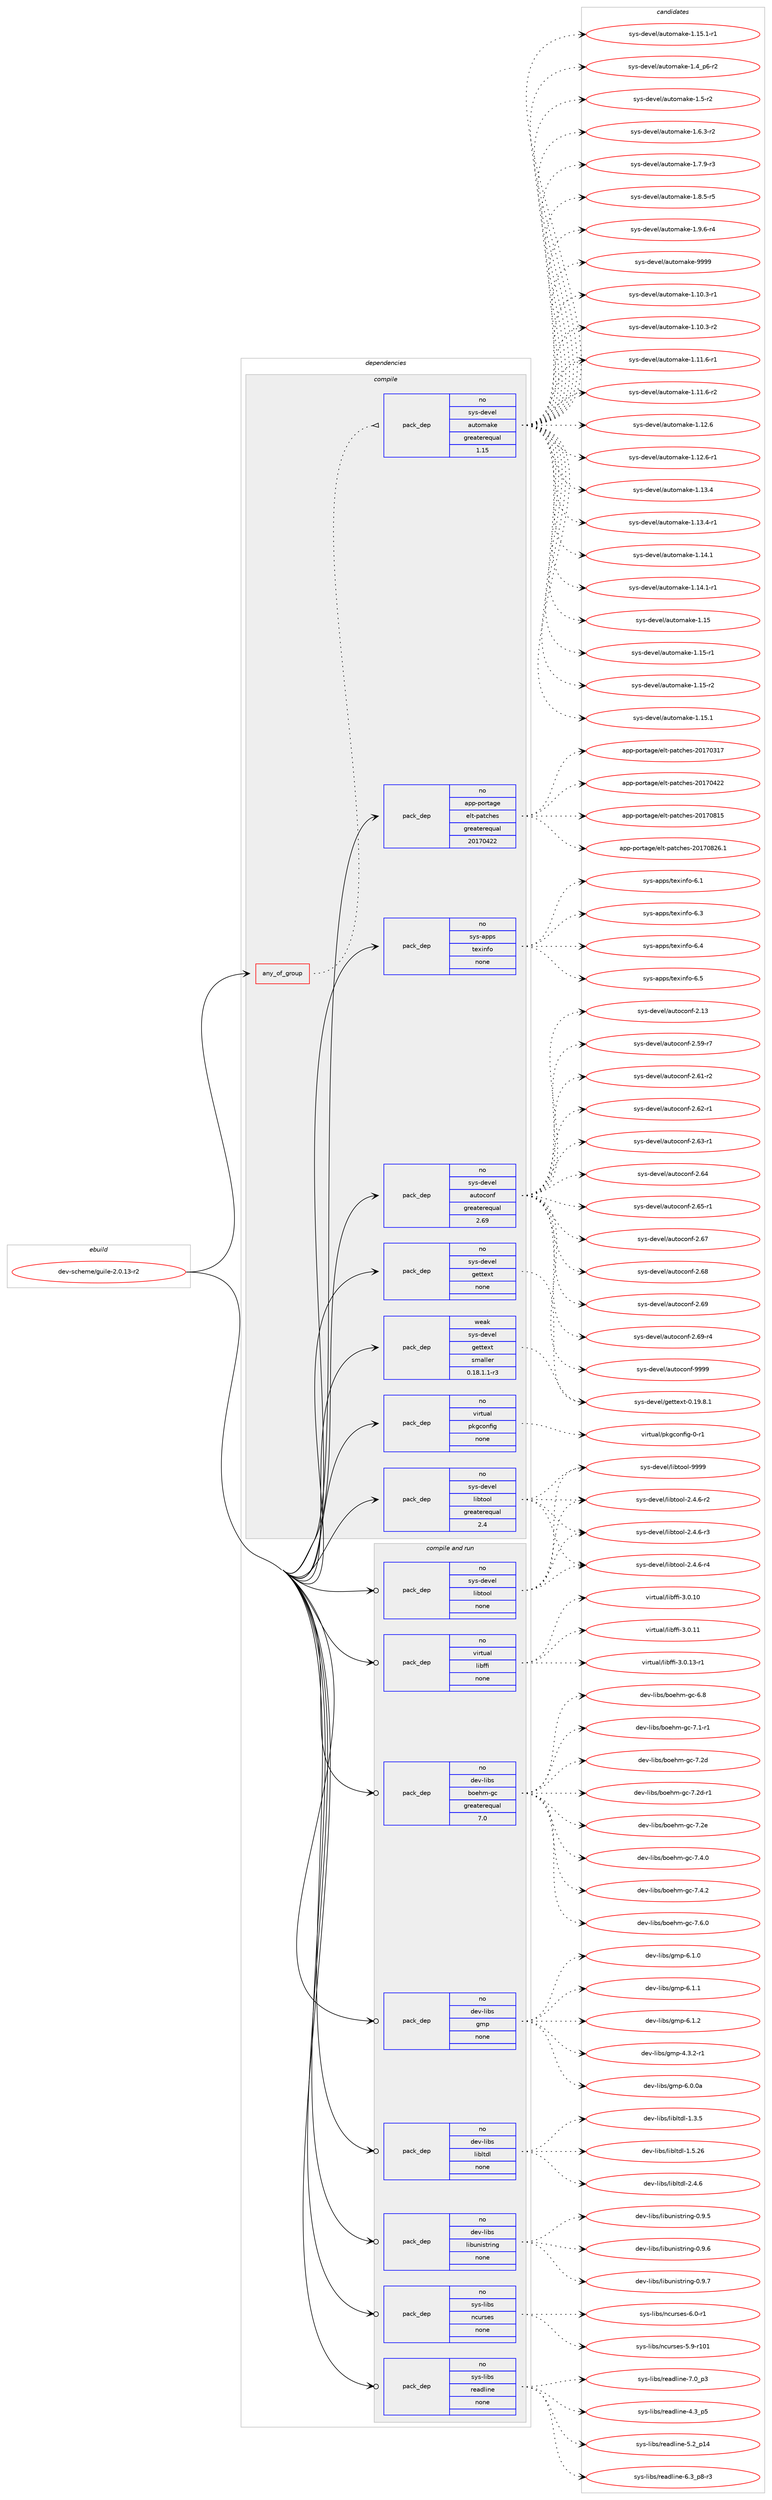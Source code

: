 digraph prolog {

# *************
# Graph options
# *************

newrank=true;
concentrate=true;
compound=true;
graph [rankdir=LR,fontname=Helvetica,fontsize=10,ranksep=1.5];#, ranksep=2.5, nodesep=0.2];
edge  [arrowhead=vee];
node  [fontname=Helvetica,fontsize=10];

# **********
# The ebuild
# **********

subgraph cluster_leftcol {
color=gray;
rank=same;
label=<<i>ebuild</i>>;
id [label="dev-scheme/guile-2.0.13-r2", color=red, width=4, href="../dev-scheme/guile-2.0.13-r2.svg"];
}

# ****************
# The dependencies
# ****************

subgraph cluster_midcol {
color=gray;
label=<<i>dependencies</i>>;
subgraph cluster_compile {
fillcolor="#eeeeee";
style=filled;
label=<<i>compile</i>>;
subgraph any4092 {
dependency278870 [label=<<TABLE BORDER="0" CELLBORDER="1" CELLSPACING="0" CELLPADDING="4"><TR><TD CELLPADDING="10">any_of_group</TD></TR></TABLE>>, shape=none, color=red];subgraph pack197693 {
dependency278871 [label=<<TABLE BORDER="0" CELLBORDER="1" CELLSPACING="0" CELLPADDING="4" WIDTH="220"><TR><TD ROWSPAN="6" CELLPADDING="30">pack_dep</TD></TR><TR><TD WIDTH="110">no</TD></TR><TR><TD>sys-devel</TD></TR><TR><TD>automake</TD></TR><TR><TD>greaterequal</TD></TR><TR><TD>1.15</TD></TR></TABLE>>, shape=none, color=blue];
}
dependency278870:e -> dependency278871:w [weight=20,style="dotted",arrowhead="oinv"];
}
id:e -> dependency278870:w [weight=20,style="solid",arrowhead="vee"];
subgraph pack197694 {
dependency278872 [label=<<TABLE BORDER="0" CELLBORDER="1" CELLSPACING="0" CELLPADDING="4" WIDTH="220"><TR><TD ROWSPAN="6" CELLPADDING="30">pack_dep</TD></TR><TR><TD WIDTH="110">no</TD></TR><TR><TD>app-portage</TD></TR><TR><TD>elt-patches</TD></TR><TR><TD>greaterequal</TD></TR><TR><TD>20170422</TD></TR></TABLE>>, shape=none, color=blue];
}
id:e -> dependency278872:w [weight=20,style="solid",arrowhead="vee"];
subgraph pack197695 {
dependency278873 [label=<<TABLE BORDER="0" CELLBORDER="1" CELLSPACING="0" CELLPADDING="4" WIDTH="220"><TR><TD ROWSPAN="6" CELLPADDING="30">pack_dep</TD></TR><TR><TD WIDTH="110">no</TD></TR><TR><TD>sys-apps</TD></TR><TR><TD>texinfo</TD></TR><TR><TD>none</TD></TR><TR><TD></TD></TR></TABLE>>, shape=none, color=blue];
}
id:e -> dependency278873:w [weight=20,style="solid",arrowhead="vee"];
subgraph pack197696 {
dependency278874 [label=<<TABLE BORDER="0" CELLBORDER="1" CELLSPACING="0" CELLPADDING="4" WIDTH="220"><TR><TD ROWSPAN="6" CELLPADDING="30">pack_dep</TD></TR><TR><TD WIDTH="110">no</TD></TR><TR><TD>sys-devel</TD></TR><TR><TD>autoconf</TD></TR><TR><TD>greaterequal</TD></TR><TR><TD>2.69</TD></TR></TABLE>>, shape=none, color=blue];
}
id:e -> dependency278874:w [weight=20,style="solid",arrowhead="vee"];
subgraph pack197697 {
dependency278875 [label=<<TABLE BORDER="0" CELLBORDER="1" CELLSPACING="0" CELLPADDING="4" WIDTH="220"><TR><TD ROWSPAN="6" CELLPADDING="30">pack_dep</TD></TR><TR><TD WIDTH="110">no</TD></TR><TR><TD>sys-devel</TD></TR><TR><TD>gettext</TD></TR><TR><TD>none</TD></TR><TR><TD></TD></TR></TABLE>>, shape=none, color=blue];
}
id:e -> dependency278875:w [weight=20,style="solid",arrowhead="vee"];
subgraph pack197698 {
dependency278876 [label=<<TABLE BORDER="0" CELLBORDER="1" CELLSPACING="0" CELLPADDING="4" WIDTH="220"><TR><TD ROWSPAN="6" CELLPADDING="30">pack_dep</TD></TR><TR><TD WIDTH="110">no</TD></TR><TR><TD>sys-devel</TD></TR><TR><TD>libtool</TD></TR><TR><TD>greaterequal</TD></TR><TR><TD>2.4</TD></TR></TABLE>>, shape=none, color=blue];
}
id:e -> dependency278876:w [weight=20,style="solid",arrowhead="vee"];
subgraph pack197699 {
dependency278877 [label=<<TABLE BORDER="0" CELLBORDER="1" CELLSPACING="0" CELLPADDING="4" WIDTH="220"><TR><TD ROWSPAN="6" CELLPADDING="30">pack_dep</TD></TR><TR><TD WIDTH="110">no</TD></TR><TR><TD>virtual</TD></TR><TR><TD>pkgconfig</TD></TR><TR><TD>none</TD></TR><TR><TD></TD></TR></TABLE>>, shape=none, color=blue];
}
id:e -> dependency278877:w [weight=20,style="solid",arrowhead="vee"];
subgraph pack197700 {
dependency278878 [label=<<TABLE BORDER="0" CELLBORDER="1" CELLSPACING="0" CELLPADDING="4" WIDTH="220"><TR><TD ROWSPAN="6" CELLPADDING="30">pack_dep</TD></TR><TR><TD WIDTH="110">weak</TD></TR><TR><TD>sys-devel</TD></TR><TR><TD>gettext</TD></TR><TR><TD>smaller</TD></TR><TR><TD>0.18.1.1-r3</TD></TR></TABLE>>, shape=none, color=blue];
}
id:e -> dependency278878:w [weight=20,style="solid",arrowhead="vee"];
}
subgraph cluster_compileandrun {
fillcolor="#eeeeee";
style=filled;
label=<<i>compile and run</i>>;
subgraph pack197701 {
dependency278879 [label=<<TABLE BORDER="0" CELLBORDER="1" CELLSPACING="0" CELLPADDING="4" WIDTH="220"><TR><TD ROWSPAN="6" CELLPADDING="30">pack_dep</TD></TR><TR><TD WIDTH="110">no</TD></TR><TR><TD>dev-libs</TD></TR><TR><TD>boehm-gc</TD></TR><TR><TD>greaterequal</TD></TR><TR><TD>7.0</TD></TR></TABLE>>, shape=none, color=blue];
}
id:e -> dependency278879:w [weight=20,style="solid",arrowhead="odotvee"];
subgraph pack197702 {
dependency278880 [label=<<TABLE BORDER="0" CELLBORDER="1" CELLSPACING="0" CELLPADDING="4" WIDTH="220"><TR><TD ROWSPAN="6" CELLPADDING="30">pack_dep</TD></TR><TR><TD WIDTH="110">no</TD></TR><TR><TD>dev-libs</TD></TR><TR><TD>gmp</TD></TR><TR><TD>none</TD></TR><TR><TD></TD></TR></TABLE>>, shape=none, color=blue];
}
id:e -> dependency278880:w [weight=20,style="solid",arrowhead="odotvee"];
subgraph pack197703 {
dependency278881 [label=<<TABLE BORDER="0" CELLBORDER="1" CELLSPACING="0" CELLPADDING="4" WIDTH="220"><TR><TD ROWSPAN="6" CELLPADDING="30">pack_dep</TD></TR><TR><TD WIDTH="110">no</TD></TR><TR><TD>dev-libs</TD></TR><TR><TD>libltdl</TD></TR><TR><TD>none</TD></TR><TR><TD></TD></TR></TABLE>>, shape=none, color=blue];
}
id:e -> dependency278881:w [weight=20,style="solid",arrowhead="odotvee"];
subgraph pack197704 {
dependency278882 [label=<<TABLE BORDER="0" CELLBORDER="1" CELLSPACING="0" CELLPADDING="4" WIDTH="220"><TR><TD ROWSPAN="6" CELLPADDING="30">pack_dep</TD></TR><TR><TD WIDTH="110">no</TD></TR><TR><TD>dev-libs</TD></TR><TR><TD>libunistring</TD></TR><TR><TD>none</TD></TR><TR><TD></TD></TR></TABLE>>, shape=none, color=blue];
}
id:e -> dependency278882:w [weight=20,style="solid",arrowhead="odotvee"];
subgraph pack197705 {
dependency278883 [label=<<TABLE BORDER="0" CELLBORDER="1" CELLSPACING="0" CELLPADDING="4" WIDTH="220"><TR><TD ROWSPAN="6" CELLPADDING="30">pack_dep</TD></TR><TR><TD WIDTH="110">no</TD></TR><TR><TD>sys-devel</TD></TR><TR><TD>libtool</TD></TR><TR><TD>none</TD></TR><TR><TD></TD></TR></TABLE>>, shape=none, color=blue];
}
id:e -> dependency278883:w [weight=20,style="solid",arrowhead="odotvee"];
subgraph pack197706 {
dependency278884 [label=<<TABLE BORDER="0" CELLBORDER="1" CELLSPACING="0" CELLPADDING="4" WIDTH="220"><TR><TD ROWSPAN="6" CELLPADDING="30">pack_dep</TD></TR><TR><TD WIDTH="110">no</TD></TR><TR><TD>sys-libs</TD></TR><TR><TD>ncurses</TD></TR><TR><TD>none</TD></TR><TR><TD></TD></TR></TABLE>>, shape=none, color=blue];
}
id:e -> dependency278884:w [weight=20,style="solid",arrowhead="odotvee"];
subgraph pack197707 {
dependency278885 [label=<<TABLE BORDER="0" CELLBORDER="1" CELLSPACING="0" CELLPADDING="4" WIDTH="220"><TR><TD ROWSPAN="6" CELLPADDING="30">pack_dep</TD></TR><TR><TD WIDTH="110">no</TD></TR><TR><TD>sys-libs</TD></TR><TR><TD>readline</TD></TR><TR><TD>none</TD></TR><TR><TD></TD></TR></TABLE>>, shape=none, color=blue];
}
id:e -> dependency278885:w [weight=20,style="solid",arrowhead="odotvee"];
subgraph pack197708 {
dependency278886 [label=<<TABLE BORDER="0" CELLBORDER="1" CELLSPACING="0" CELLPADDING="4" WIDTH="220"><TR><TD ROWSPAN="6" CELLPADDING="30">pack_dep</TD></TR><TR><TD WIDTH="110">no</TD></TR><TR><TD>virtual</TD></TR><TR><TD>libffi</TD></TR><TR><TD>none</TD></TR><TR><TD></TD></TR></TABLE>>, shape=none, color=blue];
}
id:e -> dependency278886:w [weight=20,style="solid",arrowhead="odotvee"];
}
subgraph cluster_run {
fillcolor="#eeeeee";
style=filled;
label=<<i>run</i>>;
}
}

# **************
# The candidates
# **************

subgraph cluster_choices {
rank=same;
color=gray;
label=<<i>candidates</i>>;

subgraph choice197693 {
color=black;
nodesep=1;
choice11512111545100101118101108479711711611110997107101454946494846514511449 [label="sys-devel/automake-1.10.3-r1", color=red, width=4,href="../sys-devel/automake-1.10.3-r1.svg"];
choice11512111545100101118101108479711711611110997107101454946494846514511450 [label="sys-devel/automake-1.10.3-r2", color=red, width=4,href="../sys-devel/automake-1.10.3-r2.svg"];
choice11512111545100101118101108479711711611110997107101454946494946544511449 [label="sys-devel/automake-1.11.6-r1", color=red, width=4,href="../sys-devel/automake-1.11.6-r1.svg"];
choice11512111545100101118101108479711711611110997107101454946494946544511450 [label="sys-devel/automake-1.11.6-r2", color=red, width=4,href="../sys-devel/automake-1.11.6-r2.svg"];
choice1151211154510010111810110847971171161111099710710145494649504654 [label="sys-devel/automake-1.12.6", color=red, width=4,href="../sys-devel/automake-1.12.6.svg"];
choice11512111545100101118101108479711711611110997107101454946495046544511449 [label="sys-devel/automake-1.12.6-r1", color=red, width=4,href="../sys-devel/automake-1.12.6-r1.svg"];
choice1151211154510010111810110847971171161111099710710145494649514652 [label="sys-devel/automake-1.13.4", color=red, width=4,href="../sys-devel/automake-1.13.4.svg"];
choice11512111545100101118101108479711711611110997107101454946495146524511449 [label="sys-devel/automake-1.13.4-r1", color=red, width=4,href="../sys-devel/automake-1.13.4-r1.svg"];
choice1151211154510010111810110847971171161111099710710145494649524649 [label="sys-devel/automake-1.14.1", color=red, width=4,href="../sys-devel/automake-1.14.1.svg"];
choice11512111545100101118101108479711711611110997107101454946495246494511449 [label="sys-devel/automake-1.14.1-r1", color=red, width=4,href="../sys-devel/automake-1.14.1-r1.svg"];
choice115121115451001011181011084797117116111109971071014549464953 [label="sys-devel/automake-1.15", color=red, width=4,href="../sys-devel/automake-1.15.svg"];
choice1151211154510010111810110847971171161111099710710145494649534511449 [label="sys-devel/automake-1.15-r1", color=red, width=4,href="../sys-devel/automake-1.15-r1.svg"];
choice1151211154510010111810110847971171161111099710710145494649534511450 [label="sys-devel/automake-1.15-r2", color=red, width=4,href="../sys-devel/automake-1.15-r2.svg"];
choice1151211154510010111810110847971171161111099710710145494649534649 [label="sys-devel/automake-1.15.1", color=red, width=4,href="../sys-devel/automake-1.15.1.svg"];
choice11512111545100101118101108479711711611110997107101454946495346494511449 [label="sys-devel/automake-1.15.1-r1", color=red, width=4,href="../sys-devel/automake-1.15.1-r1.svg"];
choice115121115451001011181011084797117116111109971071014549465295112544511450 [label="sys-devel/automake-1.4_p6-r2", color=red, width=4,href="../sys-devel/automake-1.4_p6-r2.svg"];
choice11512111545100101118101108479711711611110997107101454946534511450 [label="sys-devel/automake-1.5-r2", color=red, width=4,href="../sys-devel/automake-1.5-r2.svg"];
choice115121115451001011181011084797117116111109971071014549465446514511450 [label="sys-devel/automake-1.6.3-r2", color=red, width=4,href="../sys-devel/automake-1.6.3-r2.svg"];
choice115121115451001011181011084797117116111109971071014549465546574511451 [label="sys-devel/automake-1.7.9-r3", color=red, width=4,href="../sys-devel/automake-1.7.9-r3.svg"];
choice115121115451001011181011084797117116111109971071014549465646534511453 [label="sys-devel/automake-1.8.5-r5", color=red, width=4,href="../sys-devel/automake-1.8.5-r5.svg"];
choice115121115451001011181011084797117116111109971071014549465746544511452 [label="sys-devel/automake-1.9.6-r4", color=red, width=4,href="../sys-devel/automake-1.9.6-r4.svg"];
choice115121115451001011181011084797117116111109971071014557575757 [label="sys-devel/automake-9999", color=red, width=4,href="../sys-devel/automake-9999.svg"];
dependency278871:e -> choice11512111545100101118101108479711711611110997107101454946494846514511449:w [style=dotted,weight="100"];
dependency278871:e -> choice11512111545100101118101108479711711611110997107101454946494846514511450:w [style=dotted,weight="100"];
dependency278871:e -> choice11512111545100101118101108479711711611110997107101454946494946544511449:w [style=dotted,weight="100"];
dependency278871:e -> choice11512111545100101118101108479711711611110997107101454946494946544511450:w [style=dotted,weight="100"];
dependency278871:e -> choice1151211154510010111810110847971171161111099710710145494649504654:w [style=dotted,weight="100"];
dependency278871:e -> choice11512111545100101118101108479711711611110997107101454946495046544511449:w [style=dotted,weight="100"];
dependency278871:e -> choice1151211154510010111810110847971171161111099710710145494649514652:w [style=dotted,weight="100"];
dependency278871:e -> choice11512111545100101118101108479711711611110997107101454946495146524511449:w [style=dotted,weight="100"];
dependency278871:e -> choice1151211154510010111810110847971171161111099710710145494649524649:w [style=dotted,weight="100"];
dependency278871:e -> choice11512111545100101118101108479711711611110997107101454946495246494511449:w [style=dotted,weight="100"];
dependency278871:e -> choice115121115451001011181011084797117116111109971071014549464953:w [style=dotted,weight="100"];
dependency278871:e -> choice1151211154510010111810110847971171161111099710710145494649534511449:w [style=dotted,weight="100"];
dependency278871:e -> choice1151211154510010111810110847971171161111099710710145494649534511450:w [style=dotted,weight="100"];
dependency278871:e -> choice1151211154510010111810110847971171161111099710710145494649534649:w [style=dotted,weight="100"];
dependency278871:e -> choice11512111545100101118101108479711711611110997107101454946495346494511449:w [style=dotted,weight="100"];
dependency278871:e -> choice115121115451001011181011084797117116111109971071014549465295112544511450:w [style=dotted,weight="100"];
dependency278871:e -> choice11512111545100101118101108479711711611110997107101454946534511450:w [style=dotted,weight="100"];
dependency278871:e -> choice115121115451001011181011084797117116111109971071014549465446514511450:w [style=dotted,weight="100"];
dependency278871:e -> choice115121115451001011181011084797117116111109971071014549465546574511451:w [style=dotted,weight="100"];
dependency278871:e -> choice115121115451001011181011084797117116111109971071014549465646534511453:w [style=dotted,weight="100"];
dependency278871:e -> choice115121115451001011181011084797117116111109971071014549465746544511452:w [style=dotted,weight="100"];
dependency278871:e -> choice115121115451001011181011084797117116111109971071014557575757:w [style=dotted,weight="100"];
}
subgraph choice197694 {
color=black;
nodesep=1;
choice97112112451121111141169710310147101108116451129711699104101115455048495548514955 [label="app-portage/elt-patches-20170317", color=red, width=4,href="../app-portage/elt-patches-20170317.svg"];
choice97112112451121111141169710310147101108116451129711699104101115455048495548525050 [label="app-portage/elt-patches-20170422", color=red, width=4,href="../app-portage/elt-patches-20170422.svg"];
choice97112112451121111141169710310147101108116451129711699104101115455048495548564953 [label="app-portage/elt-patches-20170815", color=red, width=4,href="../app-portage/elt-patches-20170815.svg"];
choice971121124511211111411697103101471011081164511297116991041011154550484955485650544649 [label="app-portage/elt-patches-20170826.1", color=red, width=4,href="../app-portage/elt-patches-20170826.1.svg"];
dependency278872:e -> choice97112112451121111141169710310147101108116451129711699104101115455048495548514955:w [style=dotted,weight="100"];
dependency278872:e -> choice97112112451121111141169710310147101108116451129711699104101115455048495548525050:w [style=dotted,weight="100"];
dependency278872:e -> choice97112112451121111141169710310147101108116451129711699104101115455048495548564953:w [style=dotted,weight="100"];
dependency278872:e -> choice971121124511211111411697103101471011081164511297116991041011154550484955485650544649:w [style=dotted,weight="100"];
}
subgraph choice197695 {
color=black;
nodesep=1;
choice11512111545971121121154711610112010511010211145544649 [label="sys-apps/texinfo-6.1", color=red, width=4,href="../sys-apps/texinfo-6.1.svg"];
choice11512111545971121121154711610112010511010211145544651 [label="sys-apps/texinfo-6.3", color=red, width=4,href="../sys-apps/texinfo-6.3.svg"];
choice11512111545971121121154711610112010511010211145544652 [label="sys-apps/texinfo-6.4", color=red, width=4,href="../sys-apps/texinfo-6.4.svg"];
choice11512111545971121121154711610112010511010211145544653 [label="sys-apps/texinfo-6.5", color=red, width=4,href="../sys-apps/texinfo-6.5.svg"];
dependency278873:e -> choice11512111545971121121154711610112010511010211145544649:w [style=dotted,weight="100"];
dependency278873:e -> choice11512111545971121121154711610112010511010211145544651:w [style=dotted,weight="100"];
dependency278873:e -> choice11512111545971121121154711610112010511010211145544652:w [style=dotted,weight="100"];
dependency278873:e -> choice11512111545971121121154711610112010511010211145544653:w [style=dotted,weight="100"];
}
subgraph choice197696 {
color=black;
nodesep=1;
choice115121115451001011181011084797117116111991111101024550464951 [label="sys-devel/autoconf-2.13", color=red, width=4,href="../sys-devel/autoconf-2.13.svg"];
choice1151211154510010111810110847971171161119911111010245504653574511455 [label="sys-devel/autoconf-2.59-r7", color=red, width=4,href="../sys-devel/autoconf-2.59-r7.svg"];
choice1151211154510010111810110847971171161119911111010245504654494511450 [label="sys-devel/autoconf-2.61-r2", color=red, width=4,href="../sys-devel/autoconf-2.61-r2.svg"];
choice1151211154510010111810110847971171161119911111010245504654504511449 [label="sys-devel/autoconf-2.62-r1", color=red, width=4,href="../sys-devel/autoconf-2.62-r1.svg"];
choice1151211154510010111810110847971171161119911111010245504654514511449 [label="sys-devel/autoconf-2.63-r1", color=red, width=4,href="../sys-devel/autoconf-2.63-r1.svg"];
choice115121115451001011181011084797117116111991111101024550465452 [label="sys-devel/autoconf-2.64", color=red, width=4,href="../sys-devel/autoconf-2.64.svg"];
choice1151211154510010111810110847971171161119911111010245504654534511449 [label="sys-devel/autoconf-2.65-r1", color=red, width=4,href="../sys-devel/autoconf-2.65-r1.svg"];
choice115121115451001011181011084797117116111991111101024550465455 [label="sys-devel/autoconf-2.67", color=red, width=4,href="../sys-devel/autoconf-2.67.svg"];
choice115121115451001011181011084797117116111991111101024550465456 [label="sys-devel/autoconf-2.68", color=red, width=4,href="../sys-devel/autoconf-2.68.svg"];
choice115121115451001011181011084797117116111991111101024550465457 [label="sys-devel/autoconf-2.69", color=red, width=4,href="../sys-devel/autoconf-2.69.svg"];
choice1151211154510010111810110847971171161119911111010245504654574511452 [label="sys-devel/autoconf-2.69-r4", color=red, width=4,href="../sys-devel/autoconf-2.69-r4.svg"];
choice115121115451001011181011084797117116111991111101024557575757 [label="sys-devel/autoconf-9999", color=red, width=4,href="../sys-devel/autoconf-9999.svg"];
dependency278874:e -> choice115121115451001011181011084797117116111991111101024550464951:w [style=dotted,weight="100"];
dependency278874:e -> choice1151211154510010111810110847971171161119911111010245504653574511455:w [style=dotted,weight="100"];
dependency278874:e -> choice1151211154510010111810110847971171161119911111010245504654494511450:w [style=dotted,weight="100"];
dependency278874:e -> choice1151211154510010111810110847971171161119911111010245504654504511449:w [style=dotted,weight="100"];
dependency278874:e -> choice1151211154510010111810110847971171161119911111010245504654514511449:w [style=dotted,weight="100"];
dependency278874:e -> choice115121115451001011181011084797117116111991111101024550465452:w [style=dotted,weight="100"];
dependency278874:e -> choice1151211154510010111810110847971171161119911111010245504654534511449:w [style=dotted,weight="100"];
dependency278874:e -> choice115121115451001011181011084797117116111991111101024550465455:w [style=dotted,weight="100"];
dependency278874:e -> choice115121115451001011181011084797117116111991111101024550465456:w [style=dotted,weight="100"];
dependency278874:e -> choice115121115451001011181011084797117116111991111101024550465457:w [style=dotted,weight="100"];
dependency278874:e -> choice1151211154510010111810110847971171161119911111010245504654574511452:w [style=dotted,weight="100"];
dependency278874:e -> choice115121115451001011181011084797117116111991111101024557575757:w [style=dotted,weight="100"];
}
subgraph choice197697 {
color=black;
nodesep=1;
choice1151211154510010111810110847103101116116101120116454846495746564649 [label="sys-devel/gettext-0.19.8.1", color=red, width=4,href="../sys-devel/gettext-0.19.8.1.svg"];
dependency278875:e -> choice1151211154510010111810110847103101116116101120116454846495746564649:w [style=dotted,weight="100"];
}
subgraph choice197698 {
color=black;
nodesep=1;
choice1151211154510010111810110847108105981161111111084550465246544511450 [label="sys-devel/libtool-2.4.6-r2", color=red, width=4,href="../sys-devel/libtool-2.4.6-r2.svg"];
choice1151211154510010111810110847108105981161111111084550465246544511451 [label="sys-devel/libtool-2.4.6-r3", color=red, width=4,href="../sys-devel/libtool-2.4.6-r3.svg"];
choice1151211154510010111810110847108105981161111111084550465246544511452 [label="sys-devel/libtool-2.4.6-r4", color=red, width=4,href="../sys-devel/libtool-2.4.6-r4.svg"];
choice1151211154510010111810110847108105981161111111084557575757 [label="sys-devel/libtool-9999", color=red, width=4,href="../sys-devel/libtool-9999.svg"];
dependency278876:e -> choice1151211154510010111810110847108105981161111111084550465246544511450:w [style=dotted,weight="100"];
dependency278876:e -> choice1151211154510010111810110847108105981161111111084550465246544511451:w [style=dotted,weight="100"];
dependency278876:e -> choice1151211154510010111810110847108105981161111111084550465246544511452:w [style=dotted,weight="100"];
dependency278876:e -> choice1151211154510010111810110847108105981161111111084557575757:w [style=dotted,weight="100"];
}
subgraph choice197699 {
color=black;
nodesep=1;
choice11810511411611797108471121071039911111010210510345484511449 [label="virtual/pkgconfig-0-r1", color=red, width=4,href="../virtual/pkgconfig-0-r1.svg"];
dependency278877:e -> choice11810511411611797108471121071039911111010210510345484511449:w [style=dotted,weight="100"];
}
subgraph choice197700 {
color=black;
nodesep=1;
choice1151211154510010111810110847103101116116101120116454846495746564649 [label="sys-devel/gettext-0.19.8.1", color=red, width=4,href="../sys-devel/gettext-0.19.8.1.svg"];
dependency278878:e -> choice1151211154510010111810110847103101116116101120116454846495746564649:w [style=dotted,weight="100"];
}
subgraph choice197701 {
color=black;
nodesep=1;
choice10010111845108105981154798111101104109451039945544656 [label="dev-libs/boehm-gc-6.8", color=red, width=4,href="../dev-libs/boehm-gc-6.8.svg"];
choice100101118451081059811547981111011041094510399455546494511449 [label="dev-libs/boehm-gc-7.1-r1", color=red, width=4,href="../dev-libs/boehm-gc-7.1-r1.svg"];
choice10010111845108105981154798111101104109451039945554650100 [label="dev-libs/boehm-gc-7.2d", color=red, width=4,href="../dev-libs/boehm-gc-7.2d.svg"];
choice100101118451081059811547981111011041094510399455546501004511449 [label="dev-libs/boehm-gc-7.2d-r1", color=red, width=4,href="../dev-libs/boehm-gc-7.2d-r1.svg"];
choice10010111845108105981154798111101104109451039945554650101 [label="dev-libs/boehm-gc-7.2e", color=red, width=4,href="../dev-libs/boehm-gc-7.2e.svg"];
choice100101118451081059811547981111011041094510399455546524648 [label="dev-libs/boehm-gc-7.4.0", color=red, width=4,href="../dev-libs/boehm-gc-7.4.0.svg"];
choice100101118451081059811547981111011041094510399455546524650 [label="dev-libs/boehm-gc-7.4.2", color=red, width=4,href="../dev-libs/boehm-gc-7.4.2.svg"];
choice100101118451081059811547981111011041094510399455546544648 [label="dev-libs/boehm-gc-7.6.0", color=red, width=4,href="../dev-libs/boehm-gc-7.6.0.svg"];
dependency278879:e -> choice10010111845108105981154798111101104109451039945544656:w [style=dotted,weight="100"];
dependency278879:e -> choice100101118451081059811547981111011041094510399455546494511449:w [style=dotted,weight="100"];
dependency278879:e -> choice10010111845108105981154798111101104109451039945554650100:w [style=dotted,weight="100"];
dependency278879:e -> choice100101118451081059811547981111011041094510399455546501004511449:w [style=dotted,weight="100"];
dependency278879:e -> choice10010111845108105981154798111101104109451039945554650101:w [style=dotted,weight="100"];
dependency278879:e -> choice100101118451081059811547981111011041094510399455546524648:w [style=dotted,weight="100"];
dependency278879:e -> choice100101118451081059811547981111011041094510399455546524650:w [style=dotted,weight="100"];
dependency278879:e -> choice100101118451081059811547981111011041094510399455546544648:w [style=dotted,weight="100"];
}
subgraph choice197702 {
color=black;
nodesep=1;
choice1001011184510810598115471031091124552465146504511449 [label="dev-libs/gmp-4.3.2-r1", color=red, width=4,href="../dev-libs/gmp-4.3.2-r1.svg"];
choice10010111845108105981154710310911245544648464897 [label="dev-libs/gmp-6.0.0a", color=red, width=4,href="../dev-libs/gmp-6.0.0a.svg"];
choice100101118451081059811547103109112455446494648 [label="dev-libs/gmp-6.1.0", color=red, width=4,href="../dev-libs/gmp-6.1.0.svg"];
choice100101118451081059811547103109112455446494649 [label="dev-libs/gmp-6.1.1", color=red, width=4,href="../dev-libs/gmp-6.1.1.svg"];
choice100101118451081059811547103109112455446494650 [label="dev-libs/gmp-6.1.2", color=red, width=4,href="../dev-libs/gmp-6.1.2.svg"];
dependency278880:e -> choice1001011184510810598115471031091124552465146504511449:w [style=dotted,weight="100"];
dependency278880:e -> choice10010111845108105981154710310911245544648464897:w [style=dotted,weight="100"];
dependency278880:e -> choice100101118451081059811547103109112455446494648:w [style=dotted,weight="100"];
dependency278880:e -> choice100101118451081059811547103109112455446494649:w [style=dotted,weight="100"];
dependency278880:e -> choice100101118451081059811547103109112455446494650:w [style=dotted,weight="100"];
}
subgraph choice197703 {
color=black;
nodesep=1;
choice10010111845108105981154710810598108116100108454946514653 [label="dev-libs/libltdl-1.3.5", color=red, width=4,href="../dev-libs/libltdl-1.3.5.svg"];
choice1001011184510810598115471081059810811610010845494653465054 [label="dev-libs/libltdl-1.5.26", color=red, width=4,href="../dev-libs/libltdl-1.5.26.svg"];
choice10010111845108105981154710810598108116100108455046524654 [label="dev-libs/libltdl-2.4.6", color=red, width=4,href="../dev-libs/libltdl-2.4.6.svg"];
dependency278881:e -> choice10010111845108105981154710810598108116100108454946514653:w [style=dotted,weight="100"];
dependency278881:e -> choice1001011184510810598115471081059810811610010845494653465054:w [style=dotted,weight="100"];
dependency278881:e -> choice10010111845108105981154710810598108116100108455046524654:w [style=dotted,weight="100"];
}
subgraph choice197704 {
color=black;
nodesep=1;
choice10010111845108105981154710810598117110105115116114105110103454846574653 [label="dev-libs/libunistring-0.9.5", color=red, width=4,href="../dev-libs/libunistring-0.9.5.svg"];
choice10010111845108105981154710810598117110105115116114105110103454846574654 [label="dev-libs/libunistring-0.9.6", color=red, width=4,href="../dev-libs/libunistring-0.9.6.svg"];
choice10010111845108105981154710810598117110105115116114105110103454846574655 [label="dev-libs/libunistring-0.9.7", color=red, width=4,href="../dev-libs/libunistring-0.9.7.svg"];
dependency278882:e -> choice10010111845108105981154710810598117110105115116114105110103454846574653:w [style=dotted,weight="100"];
dependency278882:e -> choice10010111845108105981154710810598117110105115116114105110103454846574654:w [style=dotted,weight="100"];
dependency278882:e -> choice10010111845108105981154710810598117110105115116114105110103454846574655:w [style=dotted,weight="100"];
}
subgraph choice197705 {
color=black;
nodesep=1;
choice1151211154510010111810110847108105981161111111084550465246544511450 [label="sys-devel/libtool-2.4.6-r2", color=red, width=4,href="../sys-devel/libtool-2.4.6-r2.svg"];
choice1151211154510010111810110847108105981161111111084550465246544511451 [label="sys-devel/libtool-2.4.6-r3", color=red, width=4,href="../sys-devel/libtool-2.4.6-r3.svg"];
choice1151211154510010111810110847108105981161111111084550465246544511452 [label="sys-devel/libtool-2.4.6-r4", color=red, width=4,href="../sys-devel/libtool-2.4.6-r4.svg"];
choice1151211154510010111810110847108105981161111111084557575757 [label="sys-devel/libtool-9999", color=red, width=4,href="../sys-devel/libtool-9999.svg"];
dependency278883:e -> choice1151211154510010111810110847108105981161111111084550465246544511450:w [style=dotted,weight="100"];
dependency278883:e -> choice1151211154510010111810110847108105981161111111084550465246544511451:w [style=dotted,weight="100"];
dependency278883:e -> choice1151211154510010111810110847108105981161111111084550465246544511452:w [style=dotted,weight="100"];
dependency278883:e -> choice1151211154510010111810110847108105981161111111084557575757:w [style=dotted,weight="100"];
}
subgraph choice197706 {
color=black;
nodesep=1;
choice115121115451081059811547110991171141151011154553465745114494849 [label="sys-libs/ncurses-5.9-r101", color=red, width=4,href="../sys-libs/ncurses-5.9-r101.svg"];
choice11512111545108105981154711099117114115101115455446484511449 [label="sys-libs/ncurses-6.0-r1", color=red, width=4,href="../sys-libs/ncurses-6.0-r1.svg"];
dependency278884:e -> choice115121115451081059811547110991171141151011154553465745114494849:w [style=dotted,weight="100"];
dependency278884:e -> choice11512111545108105981154711099117114115101115455446484511449:w [style=dotted,weight="100"];
}
subgraph choice197707 {
color=black;
nodesep=1;
choice11512111545108105981154711410197100108105110101455246519511253 [label="sys-libs/readline-4.3_p5", color=red, width=4,href="../sys-libs/readline-4.3_p5.svg"];
choice1151211154510810598115471141019710010810511010145534650951124952 [label="sys-libs/readline-5.2_p14", color=red, width=4,href="../sys-libs/readline-5.2_p14.svg"];
choice115121115451081059811547114101971001081051101014554465195112564511451 [label="sys-libs/readline-6.3_p8-r3", color=red, width=4,href="../sys-libs/readline-6.3_p8-r3.svg"];
choice11512111545108105981154711410197100108105110101455546489511251 [label="sys-libs/readline-7.0_p3", color=red, width=4,href="../sys-libs/readline-7.0_p3.svg"];
dependency278885:e -> choice11512111545108105981154711410197100108105110101455246519511253:w [style=dotted,weight="100"];
dependency278885:e -> choice1151211154510810598115471141019710010810511010145534650951124952:w [style=dotted,weight="100"];
dependency278885:e -> choice115121115451081059811547114101971001081051101014554465195112564511451:w [style=dotted,weight="100"];
dependency278885:e -> choice11512111545108105981154711410197100108105110101455546489511251:w [style=dotted,weight="100"];
}
subgraph choice197708 {
color=black;
nodesep=1;
choice11810511411611797108471081059810210210545514648464948 [label="virtual/libffi-3.0.10", color=red, width=4,href="../virtual/libffi-3.0.10.svg"];
choice11810511411611797108471081059810210210545514648464949 [label="virtual/libffi-3.0.11", color=red, width=4,href="../virtual/libffi-3.0.11.svg"];
choice118105114116117971084710810598102102105455146484649514511449 [label="virtual/libffi-3.0.13-r1", color=red, width=4,href="../virtual/libffi-3.0.13-r1.svg"];
dependency278886:e -> choice11810511411611797108471081059810210210545514648464948:w [style=dotted,weight="100"];
dependency278886:e -> choice11810511411611797108471081059810210210545514648464949:w [style=dotted,weight="100"];
dependency278886:e -> choice118105114116117971084710810598102102105455146484649514511449:w [style=dotted,weight="100"];
}
}

}
